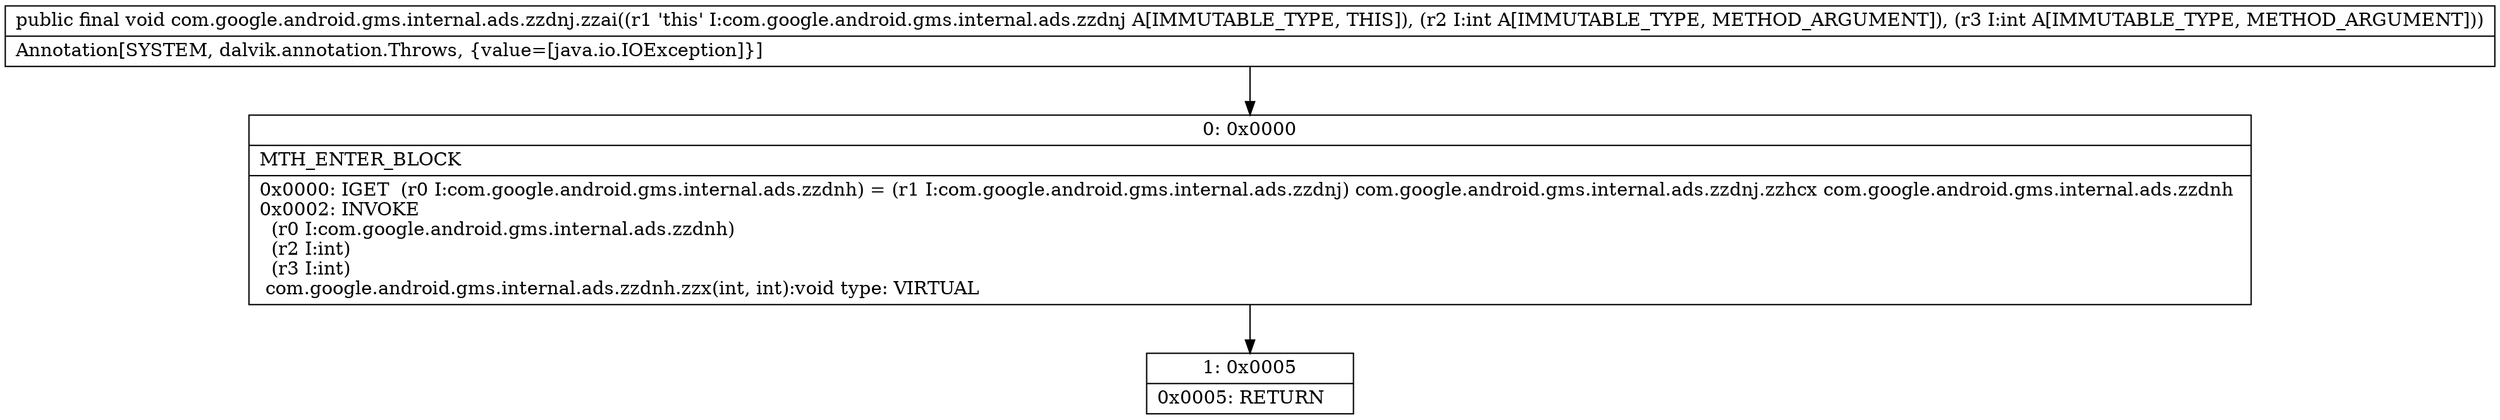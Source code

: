 digraph "CFG forcom.google.android.gms.internal.ads.zzdnj.zzai(II)V" {
Node_0 [shape=record,label="{0\:\ 0x0000|MTH_ENTER_BLOCK\l|0x0000: IGET  (r0 I:com.google.android.gms.internal.ads.zzdnh) = (r1 I:com.google.android.gms.internal.ads.zzdnj) com.google.android.gms.internal.ads.zzdnj.zzhcx com.google.android.gms.internal.ads.zzdnh \l0x0002: INVOKE  \l  (r0 I:com.google.android.gms.internal.ads.zzdnh)\l  (r2 I:int)\l  (r3 I:int)\l com.google.android.gms.internal.ads.zzdnh.zzx(int, int):void type: VIRTUAL \l}"];
Node_1 [shape=record,label="{1\:\ 0x0005|0x0005: RETURN   \l}"];
MethodNode[shape=record,label="{public final void com.google.android.gms.internal.ads.zzdnj.zzai((r1 'this' I:com.google.android.gms.internal.ads.zzdnj A[IMMUTABLE_TYPE, THIS]), (r2 I:int A[IMMUTABLE_TYPE, METHOD_ARGUMENT]), (r3 I:int A[IMMUTABLE_TYPE, METHOD_ARGUMENT]))  | Annotation[SYSTEM, dalvik.annotation.Throws, \{value=[java.io.IOException]\}]\l}"];
MethodNode -> Node_0;
Node_0 -> Node_1;
}

